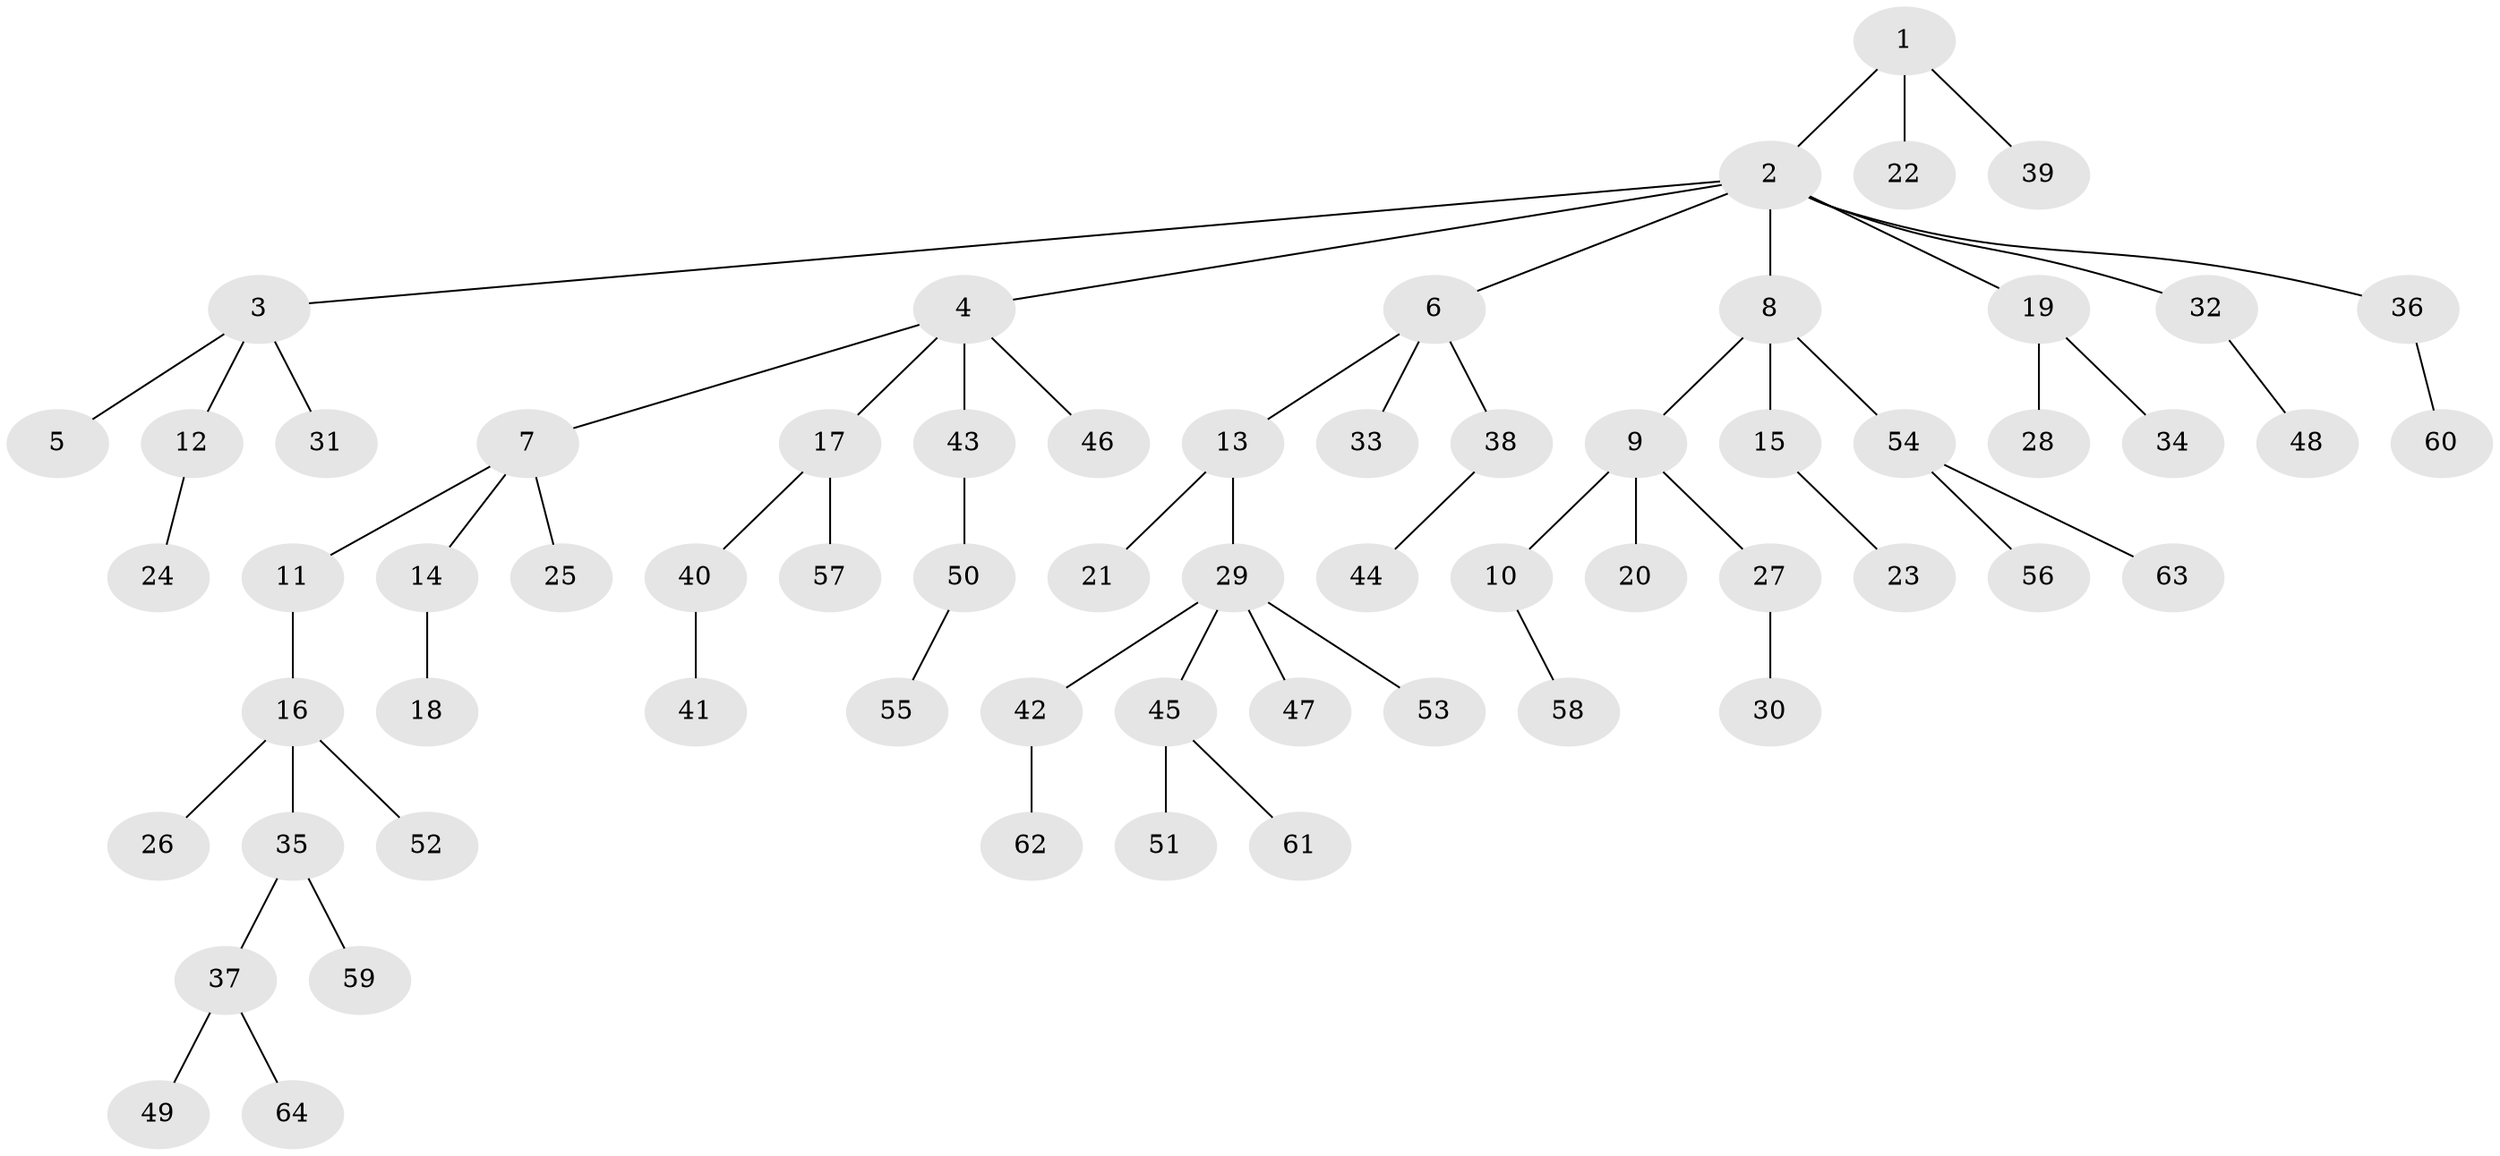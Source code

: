 // Generated by graph-tools (version 1.1) at 2025/02/03/09/25 03:02:18]
// undirected, 64 vertices, 63 edges
graph export_dot {
graph [start="1"]
  node [color=gray90,style=filled];
  1;
  2;
  3;
  4;
  5;
  6;
  7;
  8;
  9;
  10;
  11;
  12;
  13;
  14;
  15;
  16;
  17;
  18;
  19;
  20;
  21;
  22;
  23;
  24;
  25;
  26;
  27;
  28;
  29;
  30;
  31;
  32;
  33;
  34;
  35;
  36;
  37;
  38;
  39;
  40;
  41;
  42;
  43;
  44;
  45;
  46;
  47;
  48;
  49;
  50;
  51;
  52;
  53;
  54;
  55;
  56;
  57;
  58;
  59;
  60;
  61;
  62;
  63;
  64;
  1 -- 2;
  1 -- 22;
  1 -- 39;
  2 -- 3;
  2 -- 4;
  2 -- 6;
  2 -- 8;
  2 -- 19;
  2 -- 32;
  2 -- 36;
  3 -- 5;
  3 -- 12;
  3 -- 31;
  4 -- 7;
  4 -- 17;
  4 -- 43;
  4 -- 46;
  6 -- 13;
  6 -- 33;
  6 -- 38;
  7 -- 11;
  7 -- 14;
  7 -- 25;
  8 -- 9;
  8 -- 15;
  8 -- 54;
  9 -- 10;
  9 -- 20;
  9 -- 27;
  10 -- 58;
  11 -- 16;
  12 -- 24;
  13 -- 21;
  13 -- 29;
  14 -- 18;
  15 -- 23;
  16 -- 26;
  16 -- 35;
  16 -- 52;
  17 -- 40;
  17 -- 57;
  19 -- 28;
  19 -- 34;
  27 -- 30;
  29 -- 42;
  29 -- 45;
  29 -- 47;
  29 -- 53;
  32 -- 48;
  35 -- 37;
  35 -- 59;
  36 -- 60;
  37 -- 49;
  37 -- 64;
  38 -- 44;
  40 -- 41;
  42 -- 62;
  43 -- 50;
  45 -- 51;
  45 -- 61;
  50 -- 55;
  54 -- 56;
  54 -- 63;
}
